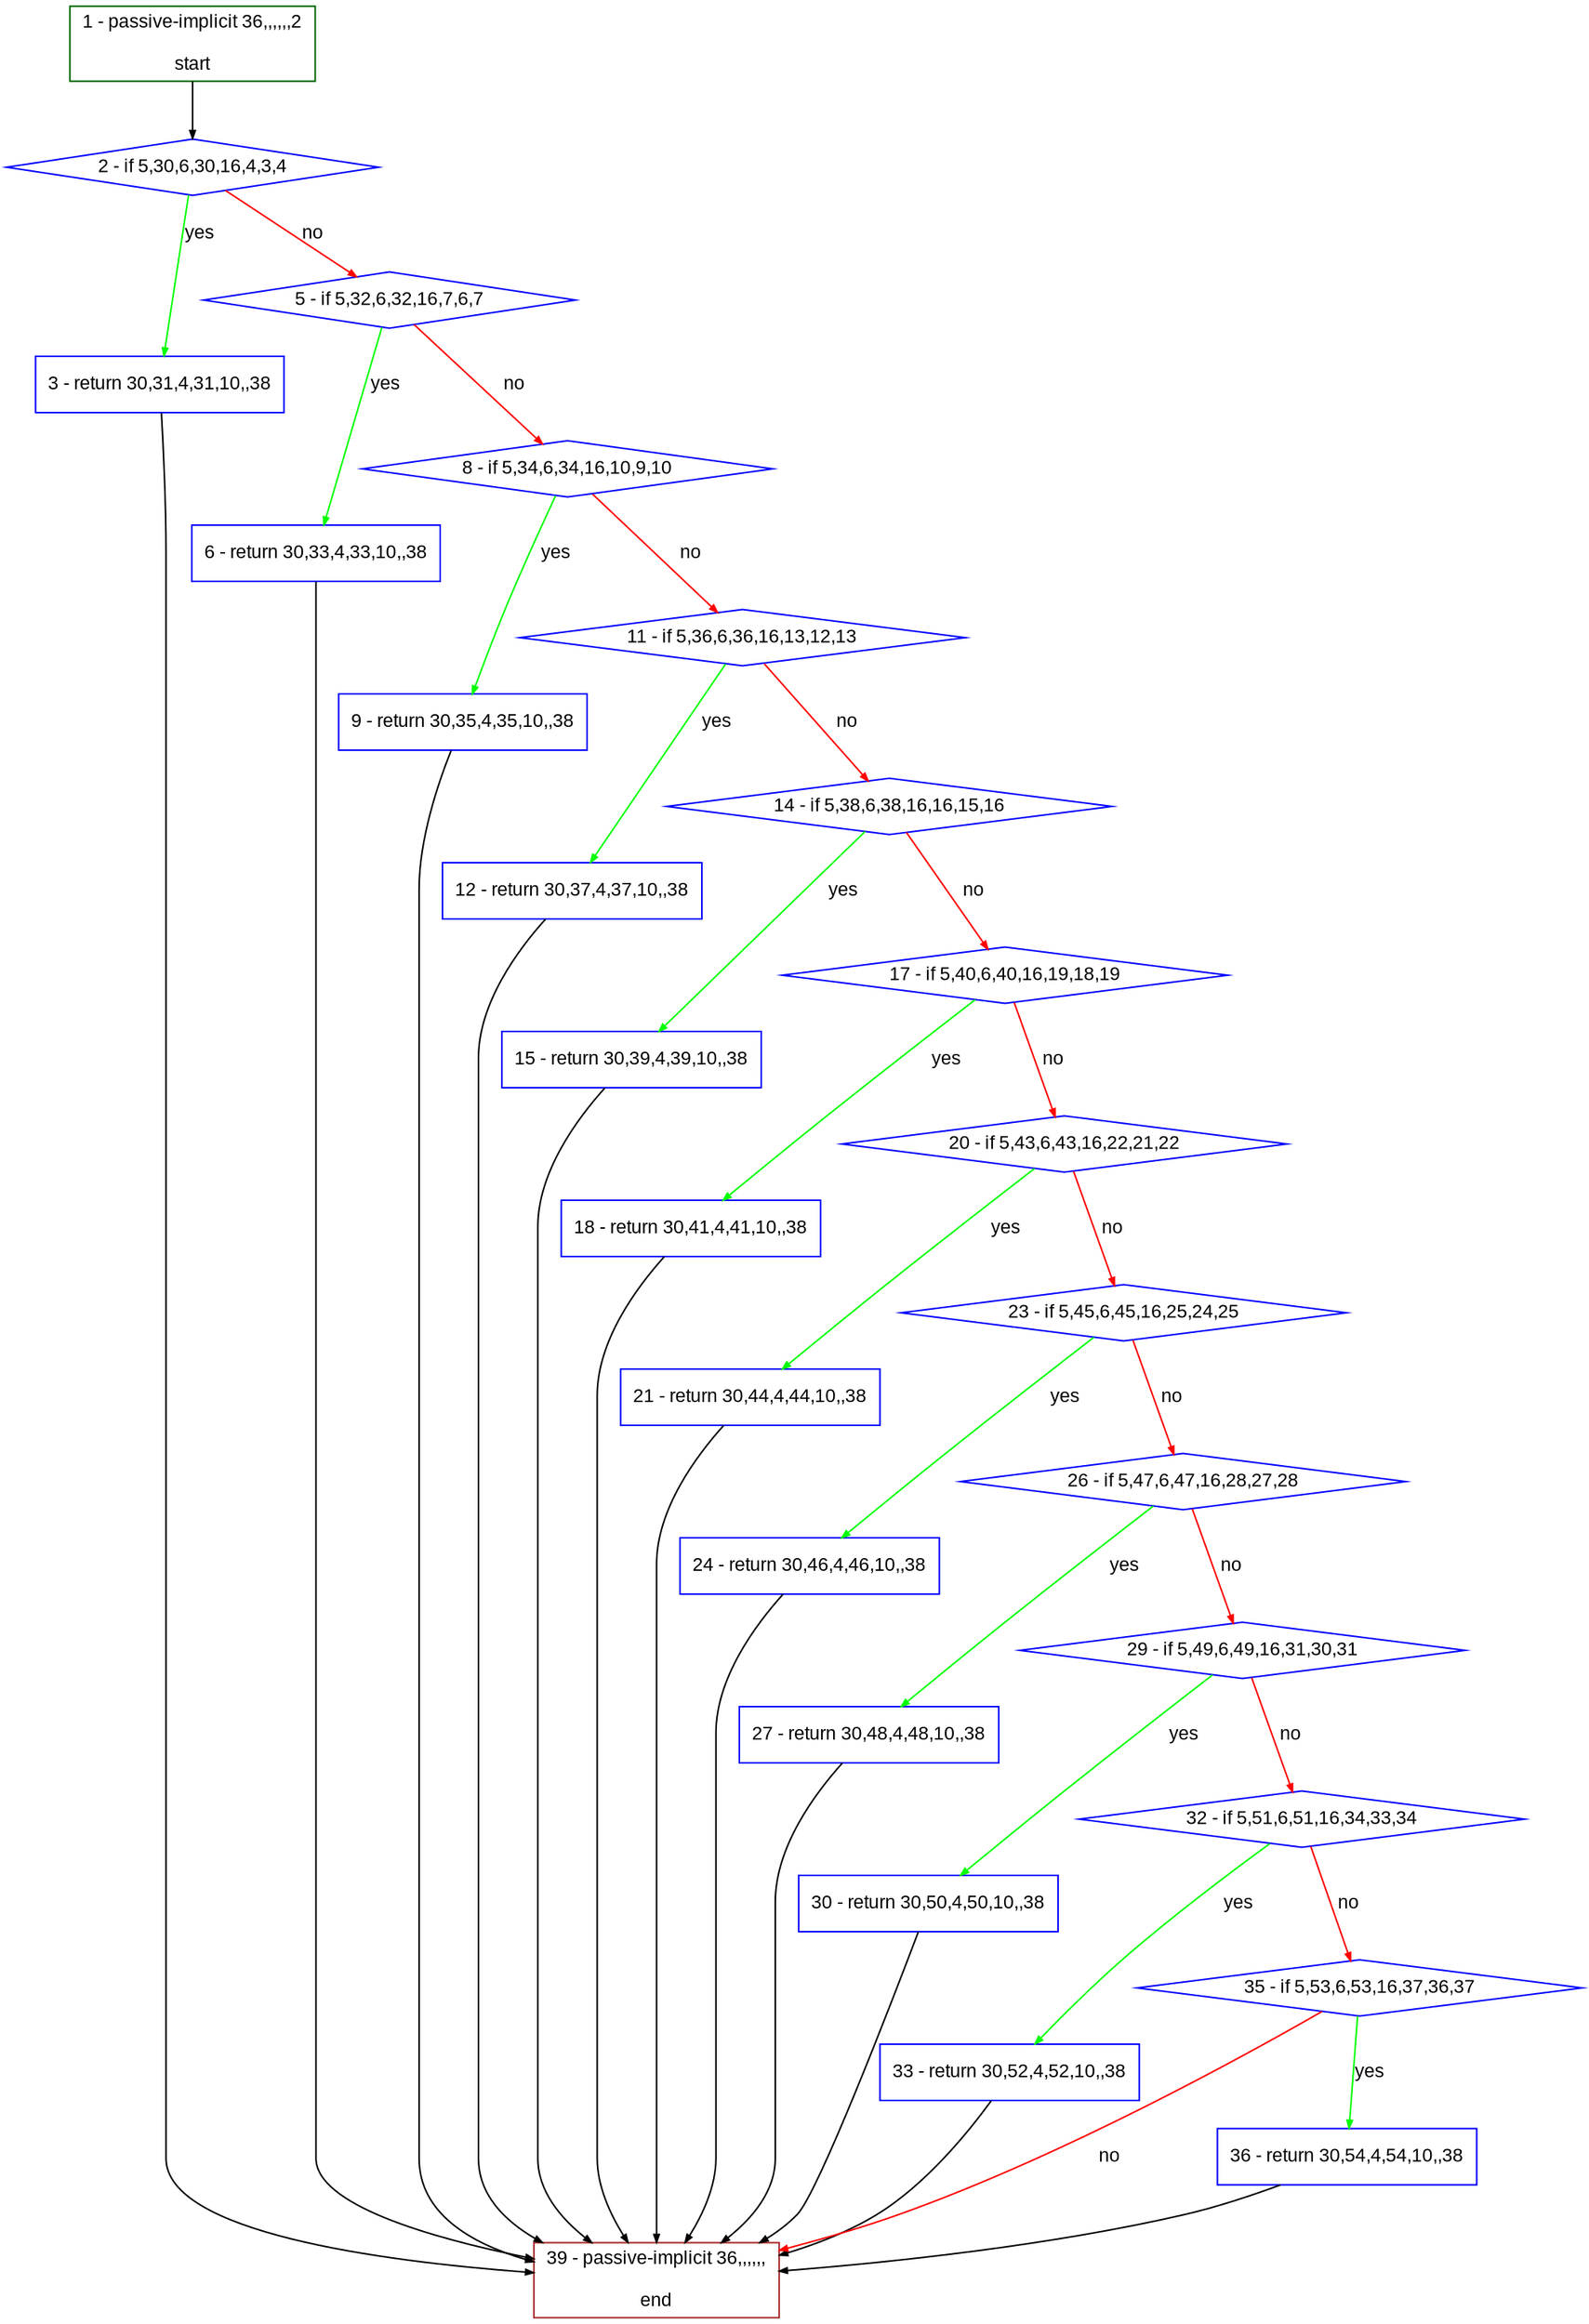 digraph "" {
  graph [bgcolor="white", fillcolor="#FFFFCC", pack="true", packmode="clust", fontname="Arial", label="", fontsize="12", compound="true", style="rounded,filled"];
  node [node_initialized="no", fillcolor="white", fontname="Arial", label="", color="grey", fontsize="12", fixedsize="false", compound="true", shape="rectangle", style="filled"];
  edge [arrowtail="none", lhead="", fontcolor="black", fontname="Arial", label="", color="black", fontsize="12", arrowhead="normal", arrowsize="0.5", compound="true", ltail="", dir="forward"];
  __N1 [fillcolor="#ffffff", label="2 - if 5,30,6,30,16,4,3,4", color="#0000ff", shape="diamond", style="filled"];
  __N2 [fillcolor="#ffffff", label="1 - passive-implicit 36,,,,,,2\n\nstart", color="#006400", shape="box", style="filled"];
  __N3 [fillcolor="#ffffff", label="3 - return 30,31,4,31,10,,38", color="#0000ff", shape="box", style="filled"];
  __N4 [fillcolor="#ffffff", label="5 - if 5,32,6,32,16,7,6,7", color="#0000ff", shape="diamond", style="filled"];
  __N5 [fillcolor="#ffffff", label="39 - passive-implicit 36,,,,,,\n\nend", color="#a52a2a", shape="box", style="filled"];
  __N6 [fillcolor="#ffffff", label="6 - return 30,33,4,33,10,,38", color="#0000ff", shape="box", style="filled"];
  __N7 [fillcolor="#ffffff", label="8 - if 5,34,6,34,16,10,9,10", color="#0000ff", shape="diamond", style="filled"];
  __N8 [fillcolor="#ffffff", label="9 - return 30,35,4,35,10,,38", color="#0000ff", shape="box", style="filled"];
  __N9 [fillcolor="#ffffff", label="11 - if 5,36,6,36,16,13,12,13", color="#0000ff", shape="diamond", style="filled"];
  __N10 [fillcolor="#ffffff", label="12 - return 30,37,4,37,10,,38", color="#0000ff", shape="box", style="filled"];
  __N11 [fillcolor="#ffffff", label="14 - if 5,38,6,38,16,16,15,16", color="#0000ff", shape="diamond", style="filled"];
  __N12 [fillcolor="#ffffff", label="15 - return 30,39,4,39,10,,38", color="#0000ff", shape="box", style="filled"];
  __N13 [fillcolor="#ffffff", label="17 - if 5,40,6,40,16,19,18,19", color="#0000ff", shape="diamond", style="filled"];
  __N14 [fillcolor="#ffffff", label="18 - return 30,41,4,41,10,,38", color="#0000ff", shape="box", style="filled"];
  __N15 [fillcolor="#ffffff", label="20 - if 5,43,6,43,16,22,21,22", color="#0000ff", shape="diamond", style="filled"];
  __N16 [fillcolor="#ffffff", label="21 - return 30,44,4,44,10,,38", color="#0000ff", shape="box", style="filled"];
  __N17 [fillcolor="#ffffff", label="23 - if 5,45,6,45,16,25,24,25", color="#0000ff", shape="diamond", style="filled"];
  __N18 [fillcolor="#ffffff", label="24 - return 30,46,4,46,10,,38", color="#0000ff", shape="box", style="filled"];
  __N19 [fillcolor="#ffffff", label="26 - if 5,47,6,47,16,28,27,28", color="#0000ff", shape="diamond", style="filled"];
  __N20 [fillcolor="#ffffff", label="27 - return 30,48,4,48,10,,38", color="#0000ff", shape="box", style="filled"];
  __N21 [fillcolor="#ffffff", label="29 - if 5,49,6,49,16,31,30,31", color="#0000ff", shape="diamond", style="filled"];
  __N22 [fillcolor="#ffffff", label="30 - return 30,50,4,50,10,,38", color="#0000ff", shape="box", style="filled"];
  __N23 [fillcolor="#ffffff", label="32 - if 5,51,6,51,16,34,33,34", color="#0000ff", shape="diamond", style="filled"];
  __N24 [fillcolor="#ffffff", label="33 - return 30,52,4,52,10,,38", color="#0000ff", shape="box", style="filled"];
  __N25 [fillcolor="#ffffff", label="35 - if 5,53,6,53,16,37,36,37", color="#0000ff", shape="diamond", style="filled"];
  __N26 [fillcolor="#ffffff", label="36 - return 30,54,4,54,10,,38", color="#0000ff", shape="box", style="filled"];
  __N2 -> __N1 [arrowtail="none", color="#000000", label="", arrowhead="normal", dir="forward"];
  __N1 -> __N3 [arrowtail="none", color="#00ff00", label="yes", arrowhead="normal", dir="forward"];
  __N1 -> __N4 [arrowtail="none", color="#ff0000", label="no", arrowhead="normal", dir="forward"];
  __N3 -> __N5 [arrowtail="none", color="#000000", label="", arrowhead="normal", dir="forward"];
  __N4 -> __N6 [arrowtail="none", color="#00ff00", label="yes", arrowhead="normal", dir="forward"];
  __N4 -> __N7 [arrowtail="none", color="#ff0000", label="no", arrowhead="normal", dir="forward"];
  __N6 -> __N5 [arrowtail="none", color="#000000", label="", arrowhead="normal", dir="forward"];
  __N7 -> __N8 [arrowtail="none", color="#00ff00", label="yes", arrowhead="normal", dir="forward"];
  __N7 -> __N9 [arrowtail="none", color="#ff0000", label="no", arrowhead="normal", dir="forward"];
  __N8 -> __N5 [arrowtail="none", color="#000000", label="", arrowhead="normal", dir="forward"];
  __N9 -> __N10 [arrowtail="none", color="#00ff00", label="yes", arrowhead="normal", dir="forward"];
  __N9 -> __N11 [arrowtail="none", color="#ff0000", label="no", arrowhead="normal", dir="forward"];
  __N10 -> __N5 [arrowtail="none", color="#000000", label="", arrowhead="normal", dir="forward"];
  __N11 -> __N12 [arrowtail="none", color="#00ff00", label="yes", arrowhead="normal", dir="forward"];
  __N11 -> __N13 [arrowtail="none", color="#ff0000", label="no", arrowhead="normal", dir="forward"];
  __N12 -> __N5 [arrowtail="none", color="#000000", label="", arrowhead="normal", dir="forward"];
  __N13 -> __N14 [arrowtail="none", color="#00ff00", label="yes", arrowhead="normal", dir="forward"];
  __N13 -> __N15 [arrowtail="none", color="#ff0000", label="no", arrowhead="normal", dir="forward"];
  __N14 -> __N5 [arrowtail="none", color="#000000", label="", arrowhead="normal", dir="forward"];
  __N15 -> __N16 [arrowtail="none", color="#00ff00", label="yes", arrowhead="normal", dir="forward"];
  __N15 -> __N17 [arrowtail="none", color="#ff0000", label="no", arrowhead="normal", dir="forward"];
  __N16 -> __N5 [arrowtail="none", color="#000000", label="", arrowhead="normal", dir="forward"];
  __N17 -> __N18 [arrowtail="none", color="#00ff00", label="yes", arrowhead="normal", dir="forward"];
  __N17 -> __N19 [arrowtail="none", color="#ff0000", label="no", arrowhead="normal", dir="forward"];
  __N18 -> __N5 [arrowtail="none", color="#000000", label="", arrowhead="normal", dir="forward"];
  __N19 -> __N20 [arrowtail="none", color="#00ff00", label="yes", arrowhead="normal", dir="forward"];
  __N19 -> __N21 [arrowtail="none", color="#ff0000", label="no", arrowhead="normal", dir="forward"];
  __N20 -> __N5 [arrowtail="none", color="#000000", label="", arrowhead="normal", dir="forward"];
  __N21 -> __N22 [arrowtail="none", color="#00ff00", label="yes", arrowhead="normal", dir="forward"];
  __N21 -> __N23 [arrowtail="none", color="#ff0000", label="no", arrowhead="normal", dir="forward"];
  __N22 -> __N5 [arrowtail="none", color="#000000", label="", arrowhead="normal", dir="forward"];
  __N23 -> __N24 [arrowtail="none", color="#00ff00", label="yes", arrowhead="normal", dir="forward"];
  __N23 -> __N25 [arrowtail="none", color="#ff0000", label="no", arrowhead="normal", dir="forward"];
  __N24 -> __N5 [arrowtail="none", color="#000000", label="", arrowhead="normal", dir="forward"];
  __N25 -> __N26 [arrowtail="none", color="#00ff00", label="yes", arrowhead="normal", dir="forward"];
  __N25 -> __N5 [arrowtail="none", color="#ff0000", label="no", arrowhead="normal", dir="forward"];
  __N26 -> __N5 [arrowtail="none", color="#000000", label="", arrowhead="normal", dir="forward"];
}
